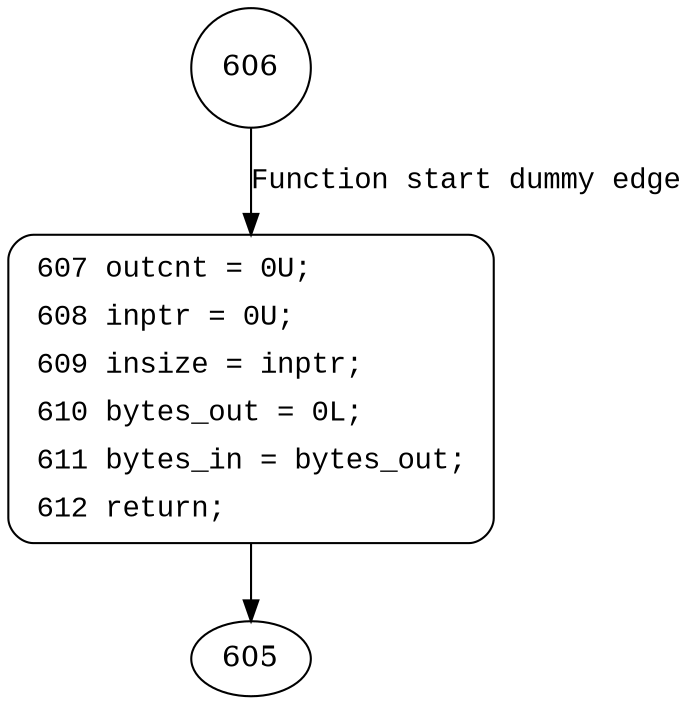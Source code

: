 digraph clear_bufs {
606 [shape="circle"]
607 [shape="circle"]
607 [style="filled,bold" penwidth="1" fillcolor="white" fontname="Courier New" shape="Mrecord" label=<<table border="0" cellborder="0" cellpadding="3" bgcolor="white"><tr><td align="right">607</td><td align="left">outcnt = 0U;</td></tr><tr><td align="right">608</td><td align="left">inptr = 0U;</td></tr><tr><td align="right">609</td><td align="left">insize = inptr;</td></tr><tr><td align="right">610</td><td align="left">bytes_out = 0L;</td></tr><tr><td align="right">611</td><td align="left">bytes_in = bytes_out;</td></tr><tr><td align="right">612</td><td align="left">return;</td></tr></table>>]
607 -> 605[label=""]
606 -> 607 [label="Function start dummy edge" fontname="Courier New"]
}